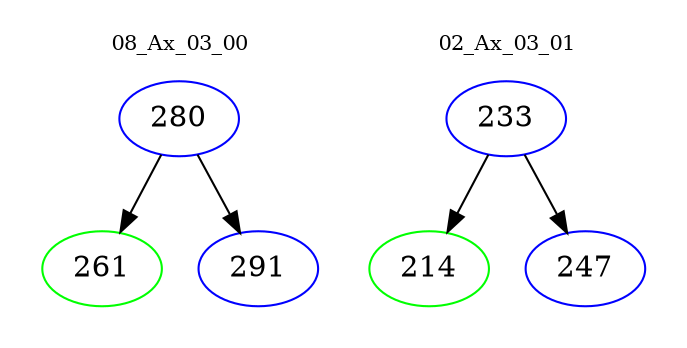digraph{
subgraph cluster_0 {
color = white
label = "08_Ax_03_00";
fontsize=10;
T0_280 [label="280", color="blue"]
T0_280 -> T0_261 [color="black"]
T0_261 [label="261", color="green"]
T0_280 -> T0_291 [color="black"]
T0_291 [label="291", color="blue"]
}
subgraph cluster_1 {
color = white
label = "02_Ax_03_01";
fontsize=10;
T1_233 [label="233", color="blue"]
T1_233 -> T1_214 [color="black"]
T1_214 [label="214", color="green"]
T1_233 -> T1_247 [color="black"]
T1_247 [label="247", color="blue"]
}
}
